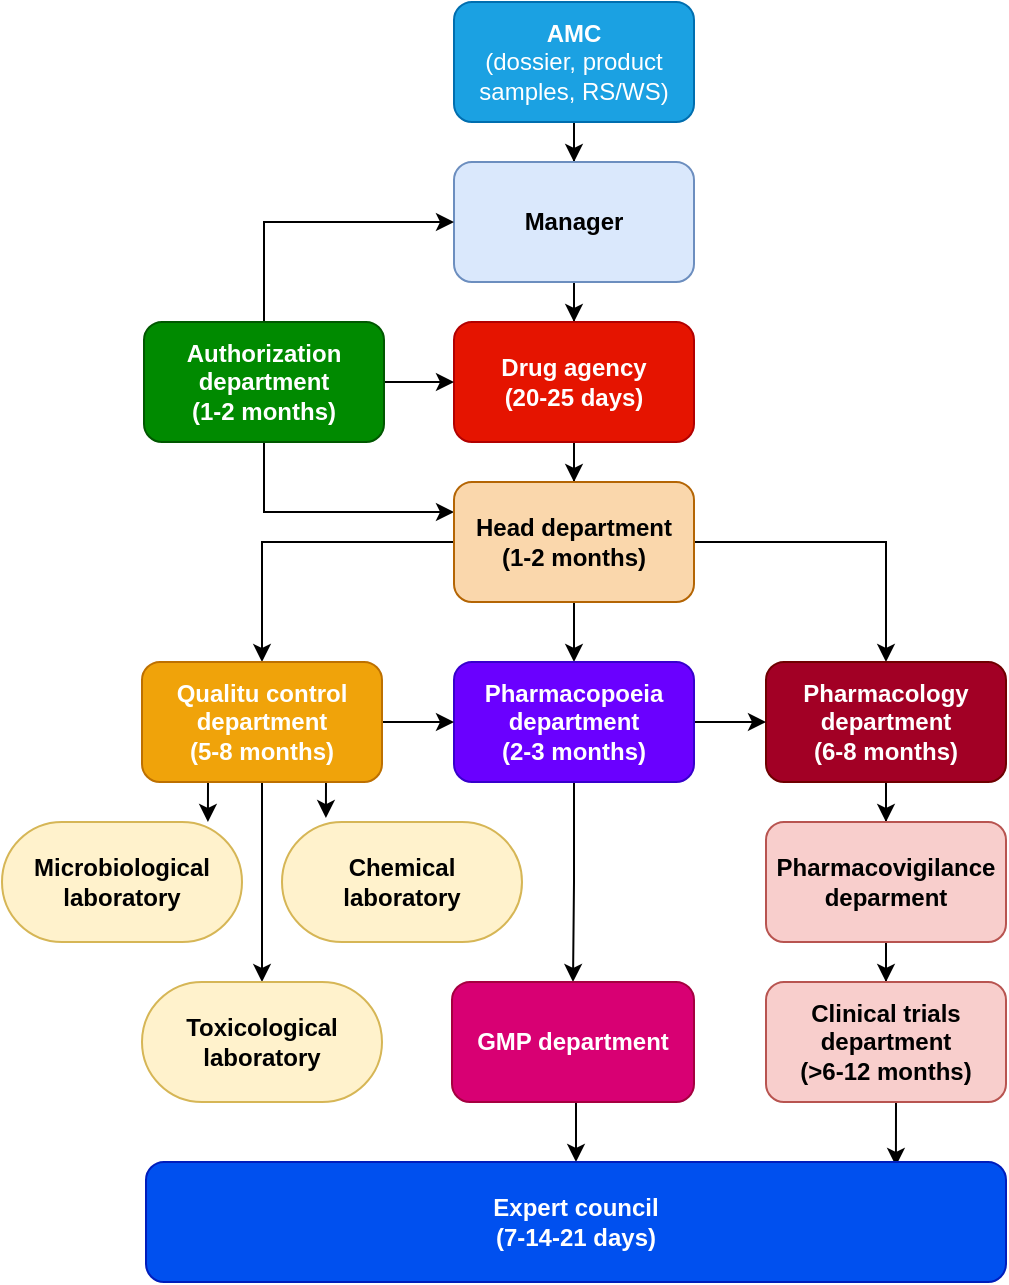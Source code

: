 <mxfile version="11.0.7" type="github"><diagram name="Page-1" id="97916047-d0de-89f5-080d-49f4d83e522f"><mxGraphModel dx="988" dy="574" grid="1" gridSize="10" guides="1" tooltips="1" connect="1" arrows="1" fold="1" page="1" pageScale="1.5" pageWidth="1169" pageHeight="827" background="none" math="0" shadow="0"><root><mxCell id="0"/><mxCell id="1" parent="0"/><mxCell id="1KJQX3DsPLf8J1KJKAp8-60" value="" style="edgeStyle=orthogonalEdgeStyle;rounded=0;orthogonalLoop=1;jettySize=auto;html=1;" parent="1" source="1KJQX3DsPLf8J1KJKAp8-57" target="1KJQX3DsPLf8J1KJKAp8-59" edge="1"><mxGeometry relative="1" as="geometry"/></mxCell><mxCell id="1KJQX3DsPLf8J1KJKAp8-57" value="&lt;b&gt;AMC&lt;/b&gt;&lt;br&gt;(dossier, product samples, RS/WS)" style="rounded=1;whiteSpace=wrap;html=1;fillColor=#1ba1e2;strokeColor=#006EAF;fontColor=#ffffff;" parent="1" vertex="1"><mxGeometry x="816" y="140" width="120" height="60" as="geometry"/></mxCell><mxCell id="1KJQX3DsPLf8J1KJKAp8-62" value="" style="edgeStyle=orthogonalEdgeStyle;rounded=0;orthogonalLoop=1;jettySize=auto;html=1;" parent="1" source="1KJQX3DsPLf8J1KJKAp8-59" target="1KJQX3DsPLf8J1KJKAp8-61" edge="1"><mxGeometry relative="1" as="geometry"/></mxCell><mxCell id="1KJQX3DsPLf8J1KJKAp8-59" value="&lt;b&gt;Manager&lt;/b&gt;" style="rounded=1;whiteSpace=wrap;html=1;fillColor=#dae8fc;strokeColor=#6c8ebf;" parent="1" vertex="1"><mxGeometry x="816" y="220" width="120" height="60" as="geometry"/></mxCell><mxCell id="1KJQX3DsPLf8J1KJKAp8-64" value="" style="edgeStyle=orthogonalEdgeStyle;rounded=0;orthogonalLoop=1;jettySize=auto;html=1;" parent="1" source="1KJQX3DsPLf8J1KJKAp8-61" target="1KJQX3DsPLf8J1KJKAp8-63" edge="1"><mxGeometry relative="1" as="geometry"/></mxCell><mxCell id="1KJQX3DsPLf8J1KJKAp8-61" value="&lt;b&gt;Drug agency&lt;br&gt;(20-25 days)&lt;br&gt;&lt;/b&gt;" style="rounded=1;whiteSpace=wrap;html=1;fillColor=#e51400;strokeColor=#B20000;fontColor=#ffffff;" parent="1" vertex="1"><mxGeometry x="816" y="300" width="120" height="60" as="geometry"/></mxCell><mxCell id="1KJQX3DsPLf8J1KJKAp8-107" style="edgeStyle=orthogonalEdgeStyle;rounded=0;comic=0;orthogonalLoop=1;jettySize=auto;html=1;exitX=1;exitY=0.5;exitDx=0;exitDy=0;entryX=0;entryY=0.5;entryDx=0;entryDy=0;" parent="1" source="1KJQX3DsPLf8J1KJKAp8-105" target="1KJQX3DsPLf8J1KJKAp8-61" edge="1"><mxGeometry relative="1" as="geometry"/></mxCell><mxCell id="1KJQX3DsPLf8J1KJKAp8-110" style="edgeStyle=orthogonalEdgeStyle;rounded=0;comic=0;orthogonalLoop=1;jettySize=auto;html=1;exitX=0.5;exitY=1;exitDx=0;exitDy=0;entryX=0;entryY=0.25;entryDx=0;entryDy=0;" parent="1" source="1KJQX3DsPLf8J1KJKAp8-105" target="1KJQX3DsPLf8J1KJKAp8-63" edge="1"><mxGeometry relative="1" as="geometry"/></mxCell><mxCell id="1KJQX3DsPLf8J1KJKAp8-112" style="edgeStyle=orthogonalEdgeStyle;rounded=0;comic=0;orthogonalLoop=1;jettySize=auto;html=1;exitX=0.5;exitY=0;exitDx=0;exitDy=0;entryX=0;entryY=0.5;entryDx=0;entryDy=0;" parent="1" source="1KJQX3DsPLf8J1KJKAp8-105" target="1KJQX3DsPLf8J1KJKAp8-59" edge="1"><mxGeometry relative="1" as="geometry"/></mxCell><mxCell id="1KJQX3DsPLf8J1KJKAp8-105" value="&lt;b&gt;Authorization department&lt;br&gt;(1-2 months)&lt;br&gt;&lt;/b&gt;" style="rounded=1;whiteSpace=wrap;html=1;fillColor=#008a00;strokeColor=#005700;fontColor=#ffffff;" parent="1" vertex="1"><mxGeometry x="661" y="300" width="120" height="60" as="geometry"/></mxCell><mxCell id="1KJQX3DsPLf8J1KJKAp8-69" value="" style="edgeStyle=orthogonalEdgeStyle;rounded=0;orthogonalLoop=1;jettySize=auto;html=1;" parent="1" source="1KJQX3DsPLf8J1KJKAp8-63" target="1KJQX3DsPLf8J1KJKAp8-68" edge="1"><mxGeometry relative="1" as="geometry"/></mxCell><mxCell id="1KJQX3DsPLf8J1KJKAp8-71" value="" style="edgeStyle=orthogonalEdgeStyle;rounded=0;orthogonalLoop=1;jettySize=auto;html=1;" parent="1" source="1KJQX3DsPLf8J1KJKAp8-63" target="1KJQX3DsPLf8J1KJKAp8-70" edge="1"><mxGeometry relative="1" as="geometry"/></mxCell><mxCell id="1KJQX3DsPLf8J1KJKAp8-73" value="" style="edgeStyle=orthogonalEdgeStyle;rounded=0;orthogonalLoop=1;jettySize=auto;html=1;" parent="1" source="1KJQX3DsPLf8J1KJKAp8-63" target="1KJQX3DsPLf8J1KJKAp8-72" edge="1"><mxGeometry relative="1" as="geometry"/></mxCell><mxCell id="1KJQX3DsPLf8J1KJKAp8-63" value="&lt;b&gt;Head department&lt;br&gt;(1-2 months)&lt;br&gt;&lt;/b&gt;" style="rounded=1;whiteSpace=wrap;html=1;fillColor=#fad7ac;strokeColor=#b46504;" parent="1" vertex="1"><mxGeometry x="816" y="380" width="120" height="60" as="geometry"/></mxCell><mxCell id="1KJQX3DsPLf8J1KJKAp8-86" value="" style="edgeStyle=orthogonalEdgeStyle;rounded=0;orthogonalLoop=1;jettySize=auto;html=1;" parent="1" source="1KJQX3DsPLf8J1KJKAp8-72" target="1KJQX3DsPLf8J1KJKAp8-85" edge="1"><mxGeometry relative="1" as="geometry"/></mxCell><mxCell id="1KJQX3DsPLf8J1KJKAp8-72" value="&lt;b&gt;Pharmacology department&lt;br&gt;(6-8 months)&lt;br&gt;&lt;/b&gt;" style="rounded=1;whiteSpace=wrap;html=1;fillColor=#a20025;strokeColor=#6F0000;fontColor=#ffffff;" parent="1" vertex="1"><mxGeometry x="972" y="470" width="120" height="60" as="geometry"/></mxCell><mxCell id="1KJQX3DsPLf8J1KJKAp8-88" value="" style="edgeStyle=orthogonalEdgeStyle;rounded=0;orthogonalLoop=1;jettySize=auto;html=1;" parent="1" source="1KJQX3DsPLf8J1KJKAp8-85" target="1KJQX3DsPLf8J1KJKAp8-87" edge="1"><mxGeometry relative="1" as="geometry"/></mxCell><mxCell id="1KJQX3DsPLf8J1KJKAp8-85" value="&lt;b&gt;Pharmacovigilance deparment&lt;/b&gt;" style="rounded=1;whiteSpace=wrap;html=1;fillColor=#f8cecc;strokeColor=#b85450;" parent="1" vertex="1"><mxGeometry x="972" y="550" width="120" height="60" as="geometry"/></mxCell><mxCell id="1KJQX3DsPLf8J1KJKAp8-115" style="edgeStyle=orthogonalEdgeStyle;rounded=0;comic=0;orthogonalLoop=1;jettySize=auto;html=1;exitX=0.5;exitY=1;exitDx=0;exitDy=0;entryX=0.872;entryY=0.033;entryDx=0;entryDy=0;entryPerimeter=0;" parent="1" source="1KJQX3DsPLf8J1KJKAp8-87" target="1KJQX3DsPLf8J1KJKAp8-97" edge="1"><mxGeometry relative="1" as="geometry"/></mxCell><mxCell id="1KJQX3DsPLf8J1KJKAp8-87" value="&lt;b&gt;Clinical trials department&lt;br&gt;&lt;/b&gt;&lt;b&gt;(&amp;gt;6-12 months)&lt;/b&gt;&lt;b&gt;&lt;br&gt;&lt;/b&gt;" style="rounded=1;whiteSpace=wrap;html=1;fillColor=#f8cecc;strokeColor=#b85450;" parent="1" vertex="1"><mxGeometry x="972" y="630" width="120" height="60" as="geometry"/></mxCell><mxCell id="1KJQX3DsPLf8J1KJKAp8-78" style="edgeStyle=orthogonalEdgeStyle;rounded=0;orthogonalLoop=1;jettySize=auto;html=1;exitX=1;exitY=0.5;exitDx=0;exitDy=0;entryX=0;entryY=0.5;entryDx=0;entryDy=0;" parent="1" source="1KJQX3DsPLf8J1KJKAp8-70" target="1KJQX3DsPLf8J1KJKAp8-72" edge="1"><mxGeometry relative="1" as="geometry"/></mxCell><mxCell id="1KJQX3DsPLf8J1KJKAp8-104" style="edgeStyle=orthogonalEdgeStyle;rounded=0;comic=0;orthogonalLoop=1;jettySize=auto;html=1;exitX=0.5;exitY=1;exitDx=0;exitDy=0;" parent="1" source="1KJQX3DsPLf8J1KJKAp8-70" target="1KJQX3DsPLf8J1KJKAp8-89" edge="1"><mxGeometry relative="1" as="geometry"/></mxCell><mxCell id="1KJQX3DsPLf8J1KJKAp8-70" value="&lt;b&gt;Pharmacopoeia department&lt;br&gt;&lt;/b&gt;&lt;b&gt;(2-3 months)&lt;/b&gt;&lt;b&gt;&lt;br&gt;&lt;/b&gt;" style="rounded=1;whiteSpace=wrap;html=1;fillColor=#6a00ff;strokeColor=#3700CC;fontColor=#ffffff;" parent="1" vertex="1"><mxGeometry x="816" y="470" width="120" height="60" as="geometry"/></mxCell><mxCell id="1KJQX3DsPLf8J1KJKAp8-113" style="edgeStyle=orthogonalEdgeStyle;rounded=0;comic=0;orthogonalLoop=1;jettySize=auto;html=1;exitX=0.5;exitY=1;exitDx=0;exitDy=0;entryX=0.5;entryY=0;entryDx=0;entryDy=0;" parent="1" source="1KJQX3DsPLf8J1KJKAp8-89" target="1KJQX3DsPLf8J1KJKAp8-97" edge="1"><mxGeometry relative="1" as="geometry"/></mxCell><mxCell id="1KJQX3DsPLf8J1KJKAp8-89" value="&lt;b&gt;GMP department&lt;/b&gt;" style="rounded=1;whiteSpace=wrap;html=1;fillColor=#d80073;strokeColor=#A50040;fontColor=#ffffff;" parent="1" vertex="1"><mxGeometry x="815" y="630" width="121" height="60" as="geometry"/></mxCell><mxCell id="1KJQX3DsPLf8J1KJKAp8-97" value="&lt;b&gt;Expert council&lt;br&gt;(7-14-21 days)&lt;/b&gt;" style="rounded=1;whiteSpace=wrap;html=1;fillColor=#0050ef;strokeColor=#001DBC;fontColor=#ffffff;" parent="1" vertex="1"><mxGeometry x="662" y="720" width="430" height="60" as="geometry"/></mxCell><mxCell id="1KJQX3DsPLf8J1KJKAp8-77" style="edgeStyle=orthogonalEdgeStyle;rounded=0;orthogonalLoop=1;jettySize=auto;html=1;exitX=1;exitY=0.5;exitDx=0;exitDy=0;entryX=0;entryY=0.5;entryDx=0;entryDy=0;" parent="1" source="1KJQX3DsPLf8J1KJKAp8-68" target="1KJQX3DsPLf8J1KJKAp8-70" edge="1"><mxGeometry relative="1" as="geometry"/></mxCell><mxCell id="1KJQX3DsPLf8J1KJKAp8-100" style="edgeStyle=orthogonalEdgeStyle;rounded=0;comic=0;orthogonalLoop=1;jettySize=auto;html=1;exitX=0.5;exitY=1;exitDx=0;exitDy=0;entryX=0.5;entryY=0;entryDx=0;entryDy=0;" parent="1" source="1KJQX3DsPLf8J1KJKAp8-68" target="1KJQX3DsPLf8J1KJKAp8-83" edge="1"><mxGeometry relative="1" as="geometry"/></mxCell><mxCell id="1KJQX3DsPLf8J1KJKAp8-102" style="edgeStyle=orthogonalEdgeStyle;rounded=0;comic=0;orthogonalLoop=1;jettySize=auto;html=1;exitX=0.75;exitY=1;exitDx=0;exitDy=0;entryX=0.183;entryY=-0.033;entryDx=0;entryDy=0;entryPerimeter=0;" parent="1" source="1KJQX3DsPLf8J1KJKAp8-68" target="1KJQX3DsPLf8J1KJKAp8-79" edge="1"><mxGeometry relative="1" as="geometry"/></mxCell><mxCell id="1KJQX3DsPLf8J1KJKAp8-103" style="edgeStyle=orthogonalEdgeStyle;rounded=0;comic=0;orthogonalLoop=1;jettySize=auto;html=1;exitX=0.25;exitY=1;exitDx=0;exitDy=0;entryX=0.858;entryY=0;entryDx=0;entryDy=0;entryPerimeter=0;" parent="1" source="1KJQX3DsPLf8J1KJKAp8-68" target="1KJQX3DsPLf8J1KJKAp8-81" edge="1"><mxGeometry relative="1" as="geometry"/></mxCell><mxCell id="1KJQX3DsPLf8J1KJKAp8-68" value="&lt;b&gt;Qualitu control department&lt;br&gt;(5&lt;/b&gt;&lt;b&gt;-8 months)&lt;/b&gt;&lt;b&gt;&lt;br&gt;&lt;/b&gt;" style="rounded=1;whiteSpace=wrap;html=1;fillColor=#f0a30a;strokeColor=#BD7000;fontColor=#ffffff;" parent="1" vertex="1"><mxGeometry x="660" y="470" width="120" height="60" as="geometry"/></mxCell><mxCell id="1KJQX3DsPLf8J1KJKAp8-79" value="&lt;b&gt;Chemical&lt;br&gt;laboratory&lt;/b&gt;" style="rounded=1;whiteSpace=wrap;html=1;fillColor=#fff2cc;strokeColor=#d6b656;arcSize=50;" parent="1" vertex="1"><mxGeometry x="730" y="550" width="120" height="60" as="geometry"/></mxCell><mxCell id="1KJQX3DsPLf8J1KJKAp8-81" value="&lt;b&gt;Microbiological laboratory&lt;/b&gt;" style="rounded=1;whiteSpace=wrap;html=1;fillColor=#fff2cc;strokeColor=#d6b656;arcSize=50;" parent="1" vertex="1"><mxGeometry x="590" y="550" width="120" height="60" as="geometry"/></mxCell><mxCell id="1KJQX3DsPLf8J1KJKAp8-83" value="&lt;b&gt;Toxicological laboratory&lt;/b&gt;" style="rounded=1;whiteSpace=wrap;html=1;fillColor=#fff2cc;strokeColor=#d6b656;arcSize=50;" parent="1" vertex="1"><mxGeometry x="660" y="630" width="120" height="60" as="geometry"/></mxCell></root></mxGraphModel></diagram></mxfile>